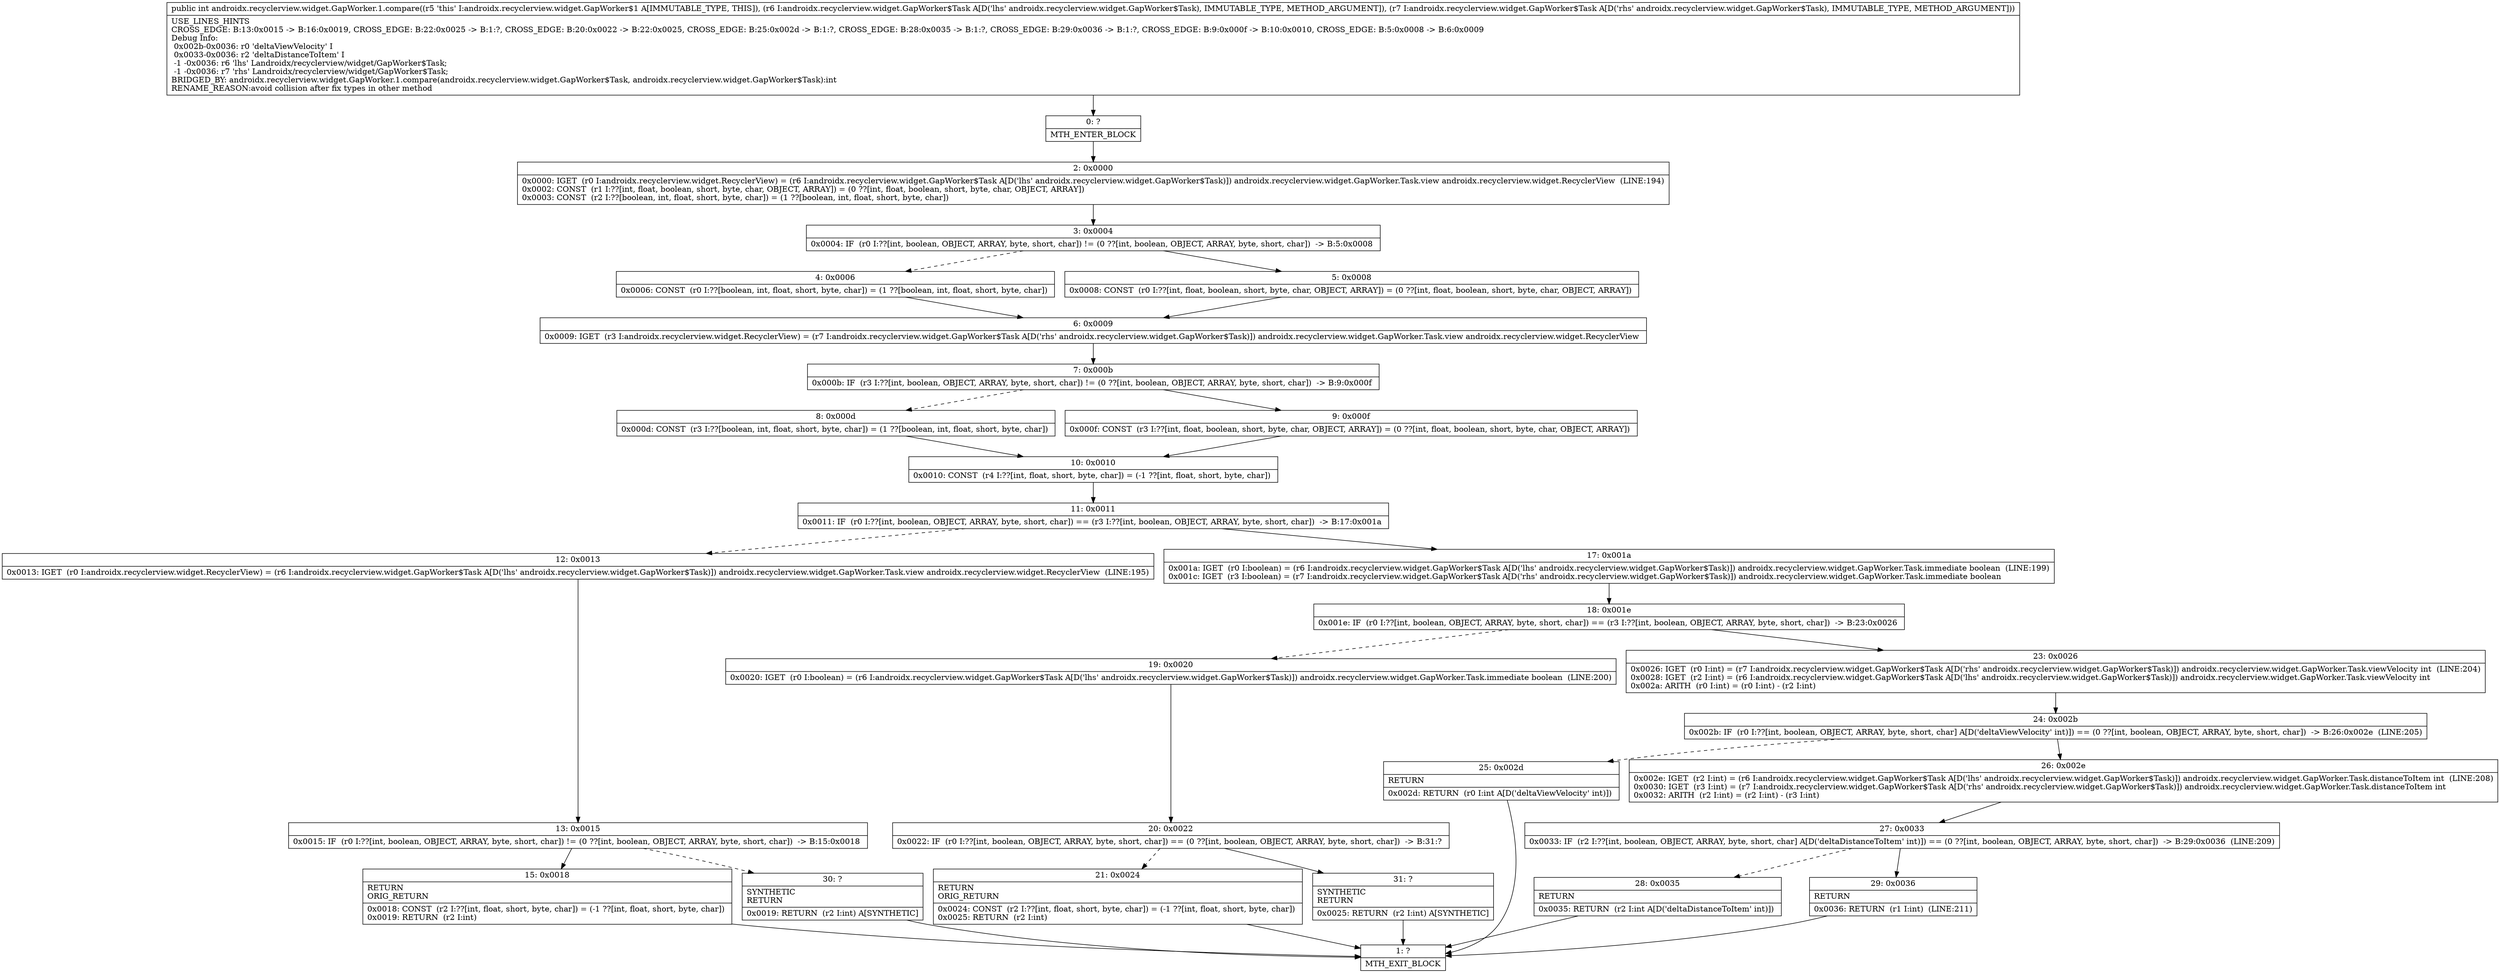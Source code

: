 digraph "CFG forandroidx.recyclerview.widget.GapWorker.1.compare(Landroidx\/recyclerview\/widget\/GapWorker$Task;Landroidx\/recyclerview\/widget\/GapWorker$Task;)I" {
Node_0 [shape=record,label="{0\:\ ?|MTH_ENTER_BLOCK\l}"];
Node_2 [shape=record,label="{2\:\ 0x0000|0x0000: IGET  (r0 I:androidx.recyclerview.widget.RecyclerView) = (r6 I:androidx.recyclerview.widget.GapWorker$Task A[D('lhs' androidx.recyclerview.widget.GapWorker$Task)]) androidx.recyclerview.widget.GapWorker.Task.view androidx.recyclerview.widget.RecyclerView  (LINE:194)\l0x0002: CONST  (r1 I:??[int, float, boolean, short, byte, char, OBJECT, ARRAY]) = (0 ??[int, float, boolean, short, byte, char, OBJECT, ARRAY]) \l0x0003: CONST  (r2 I:??[boolean, int, float, short, byte, char]) = (1 ??[boolean, int, float, short, byte, char]) \l}"];
Node_3 [shape=record,label="{3\:\ 0x0004|0x0004: IF  (r0 I:??[int, boolean, OBJECT, ARRAY, byte, short, char]) != (0 ??[int, boolean, OBJECT, ARRAY, byte, short, char])  \-\> B:5:0x0008 \l}"];
Node_4 [shape=record,label="{4\:\ 0x0006|0x0006: CONST  (r0 I:??[boolean, int, float, short, byte, char]) = (1 ??[boolean, int, float, short, byte, char]) \l}"];
Node_6 [shape=record,label="{6\:\ 0x0009|0x0009: IGET  (r3 I:androidx.recyclerview.widget.RecyclerView) = (r7 I:androidx.recyclerview.widget.GapWorker$Task A[D('rhs' androidx.recyclerview.widget.GapWorker$Task)]) androidx.recyclerview.widget.GapWorker.Task.view androidx.recyclerview.widget.RecyclerView \l}"];
Node_7 [shape=record,label="{7\:\ 0x000b|0x000b: IF  (r3 I:??[int, boolean, OBJECT, ARRAY, byte, short, char]) != (0 ??[int, boolean, OBJECT, ARRAY, byte, short, char])  \-\> B:9:0x000f \l}"];
Node_8 [shape=record,label="{8\:\ 0x000d|0x000d: CONST  (r3 I:??[boolean, int, float, short, byte, char]) = (1 ??[boolean, int, float, short, byte, char]) \l}"];
Node_10 [shape=record,label="{10\:\ 0x0010|0x0010: CONST  (r4 I:??[int, float, short, byte, char]) = (\-1 ??[int, float, short, byte, char]) \l}"];
Node_11 [shape=record,label="{11\:\ 0x0011|0x0011: IF  (r0 I:??[int, boolean, OBJECT, ARRAY, byte, short, char]) == (r3 I:??[int, boolean, OBJECT, ARRAY, byte, short, char])  \-\> B:17:0x001a \l}"];
Node_12 [shape=record,label="{12\:\ 0x0013|0x0013: IGET  (r0 I:androidx.recyclerview.widget.RecyclerView) = (r6 I:androidx.recyclerview.widget.GapWorker$Task A[D('lhs' androidx.recyclerview.widget.GapWorker$Task)]) androidx.recyclerview.widget.GapWorker.Task.view androidx.recyclerview.widget.RecyclerView  (LINE:195)\l}"];
Node_13 [shape=record,label="{13\:\ 0x0015|0x0015: IF  (r0 I:??[int, boolean, OBJECT, ARRAY, byte, short, char]) != (0 ??[int, boolean, OBJECT, ARRAY, byte, short, char])  \-\> B:15:0x0018 \l}"];
Node_15 [shape=record,label="{15\:\ 0x0018|RETURN\lORIG_RETURN\l|0x0018: CONST  (r2 I:??[int, float, short, byte, char]) = (\-1 ??[int, float, short, byte, char]) \l0x0019: RETURN  (r2 I:int) \l}"];
Node_1 [shape=record,label="{1\:\ ?|MTH_EXIT_BLOCK\l}"];
Node_30 [shape=record,label="{30\:\ ?|SYNTHETIC\lRETURN\l|0x0019: RETURN  (r2 I:int) A[SYNTHETIC]\l}"];
Node_17 [shape=record,label="{17\:\ 0x001a|0x001a: IGET  (r0 I:boolean) = (r6 I:androidx.recyclerview.widget.GapWorker$Task A[D('lhs' androidx.recyclerview.widget.GapWorker$Task)]) androidx.recyclerview.widget.GapWorker.Task.immediate boolean  (LINE:199)\l0x001c: IGET  (r3 I:boolean) = (r7 I:androidx.recyclerview.widget.GapWorker$Task A[D('rhs' androidx.recyclerview.widget.GapWorker$Task)]) androidx.recyclerview.widget.GapWorker.Task.immediate boolean \l}"];
Node_18 [shape=record,label="{18\:\ 0x001e|0x001e: IF  (r0 I:??[int, boolean, OBJECT, ARRAY, byte, short, char]) == (r3 I:??[int, boolean, OBJECT, ARRAY, byte, short, char])  \-\> B:23:0x0026 \l}"];
Node_19 [shape=record,label="{19\:\ 0x0020|0x0020: IGET  (r0 I:boolean) = (r6 I:androidx.recyclerview.widget.GapWorker$Task A[D('lhs' androidx.recyclerview.widget.GapWorker$Task)]) androidx.recyclerview.widget.GapWorker.Task.immediate boolean  (LINE:200)\l}"];
Node_20 [shape=record,label="{20\:\ 0x0022|0x0022: IF  (r0 I:??[int, boolean, OBJECT, ARRAY, byte, short, char]) == (0 ??[int, boolean, OBJECT, ARRAY, byte, short, char])  \-\> B:31:? \l}"];
Node_21 [shape=record,label="{21\:\ 0x0024|RETURN\lORIG_RETURN\l|0x0024: CONST  (r2 I:??[int, float, short, byte, char]) = (\-1 ??[int, float, short, byte, char]) \l0x0025: RETURN  (r2 I:int) \l}"];
Node_31 [shape=record,label="{31\:\ ?|SYNTHETIC\lRETURN\l|0x0025: RETURN  (r2 I:int) A[SYNTHETIC]\l}"];
Node_23 [shape=record,label="{23\:\ 0x0026|0x0026: IGET  (r0 I:int) = (r7 I:androidx.recyclerview.widget.GapWorker$Task A[D('rhs' androidx.recyclerview.widget.GapWorker$Task)]) androidx.recyclerview.widget.GapWorker.Task.viewVelocity int  (LINE:204)\l0x0028: IGET  (r2 I:int) = (r6 I:androidx.recyclerview.widget.GapWorker$Task A[D('lhs' androidx.recyclerview.widget.GapWorker$Task)]) androidx.recyclerview.widget.GapWorker.Task.viewVelocity int \l0x002a: ARITH  (r0 I:int) = (r0 I:int) \- (r2 I:int) \l}"];
Node_24 [shape=record,label="{24\:\ 0x002b|0x002b: IF  (r0 I:??[int, boolean, OBJECT, ARRAY, byte, short, char] A[D('deltaViewVelocity' int)]) == (0 ??[int, boolean, OBJECT, ARRAY, byte, short, char])  \-\> B:26:0x002e  (LINE:205)\l}"];
Node_25 [shape=record,label="{25\:\ 0x002d|RETURN\l|0x002d: RETURN  (r0 I:int A[D('deltaViewVelocity' int)]) \l}"];
Node_26 [shape=record,label="{26\:\ 0x002e|0x002e: IGET  (r2 I:int) = (r6 I:androidx.recyclerview.widget.GapWorker$Task A[D('lhs' androidx.recyclerview.widget.GapWorker$Task)]) androidx.recyclerview.widget.GapWorker.Task.distanceToItem int  (LINE:208)\l0x0030: IGET  (r3 I:int) = (r7 I:androidx.recyclerview.widget.GapWorker$Task A[D('rhs' androidx.recyclerview.widget.GapWorker$Task)]) androidx.recyclerview.widget.GapWorker.Task.distanceToItem int \l0x0032: ARITH  (r2 I:int) = (r2 I:int) \- (r3 I:int) \l}"];
Node_27 [shape=record,label="{27\:\ 0x0033|0x0033: IF  (r2 I:??[int, boolean, OBJECT, ARRAY, byte, short, char] A[D('deltaDistanceToItem' int)]) == (0 ??[int, boolean, OBJECT, ARRAY, byte, short, char])  \-\> B:29:0x0036  (LINE:209)\l}"];
Node_28 [shape=record,label="{28\:\ 0x0035|RETURN\l|0x0035: RETURN  (r2 I:int A[D('deltaDistanceToItem' int)]) \l}"];
Node_29 [shape=record,label="{29\:\ 0x0036|RETURN\l|0x0036: RETURN  (r1 I:int)  (LINE:211)\l}"];
Node_9 [shape=record,label="{9\:\ 0x000f|0x000f: CONST  (r3 I:??[int, float, boolean, short, byte, char, OBJECT, ARRAY]) = (0 ??[int, float, boolean, short, byte, char, OBJECT, ARRAY]) \l}"];
Node_5 [shape=record,label="{5\:\ 0x0008|0x0008: CONST  (r0 I:??[int, float, boolean, short, byte, char, OBJECT, ARRAY]) = (0 ??[int, float, boolean, short, byte, char, OBJECT, ARRAY]) \l}"];
MethodNode[shape=record,label="{public int androidx.recyclerview.widget.GapWorker.1.compare((r5 'this' I:androidx.recyclerview.widget.GapWorker$1 A[IMMUTABLE_TYPE, THIS]), (r6 I:androidx.recyclerview.widget.GapWorker$Task A[D('lhs' androidx.recyclerview.widget.GapWorker$Task), IMMUTABLE_TYPE, METHOD_ARGUMENT]), (r7 I:androidx.recyclerview.widget.GapWorker$Task A[D('rhs' androidx.recyclerview.widget.GapWorker$Task), IMMUTABLE_TYPE, METHOD_ARGUMENT]))  | USE_LINES_HINTS\lCROSS_EDGE: B:13:0x0015 \-\> B:16:0x0019, CROSS_EDGE: B:22:0x0025 \-\> B:1:?, CROSS_EDGE: B:20:0x0022 \-\> B:22:0x0025, CROSS_EDGE: B:25:0x002d \-\> B:1:?, CROSS_EDGE: B:28:0x0035 \-\> B:1:?, CROSS_EDGE: B:29:0x0036 \-\> B:1:?, CROSS_EDGE: B:9:0x000f \-\> B:10:0x0010, CROSS_EDGE: B:5:0x0008 \-\> B:6:0x0009\lDebug Info:\l  0x002b\-0x0036: r0 'deltaViewVelocity' I\l  0x0033\-0x0036: r2 'deltaDistanceToItem' I\l  \-1 \-0x0036: r6 'lhs' Landroidx\/recyclerview\/widget\/GapWorker$Task;\l  \-1 \-0x0036: r7 'rhs' Landroidx\/recyclerview\/widget\/GapWorker$Task;\lBRIDGED_BY: androidx.recyclerview.widget.GapWorker.1.compare(androidx.recyclerview.widget.GapWorker$Task, androidx.recyclerview.widget.GapWorker$Task):int\lRENAME_REASON:avoid collision after fix types in other method\l}"];
MethodNode -> Node_0;Node_0 -> Node_2;
Node_2 -> Node_3;
Node_3 -> Node_4[style=dashed];
Node_3 -> Node_5;
Node_4 -> Node_6;
Node_6 -> Node_7;
Node_7 -> Node_8[style=dashed];
Node_7 -> Node_9;
Node_8 -> Node_10;
Node_10 -> Node_11;
Node_11 -> Node_12[style=dashed];
Node_11 -> Node_17;
Node_12 -> Node_13;
Node_13 -> Node_15;
Node_13 -> Node_30[style=dashed];
Node_15 -> Node_1;
Node_30 -> Node_1;
Node_17 -> Node_18;
Node_18 -> Node_19[style=dashed];
Node_18 -> Node_23;
Node_19 -> Node_20;
Node_20 -> Node_21[style=dashed];
Node_20 -> Node_31;
Node_21 -> Node_1;
Node_31 -> Node_1;
Node_23 -> Node_24;
Node_24 -> Node_25[style=dashed];
Node_24 -> Node_26;
Node_25 -> Node_1;
Node_26 -> Node_27;
Node_27 -> Node_28[style=dashed];
Node_27 -> Node_29;
Node_28 -> Node_1;
Node_29 -> Node_1;
Node_9 -> Node_10;
Node_5 -> Node_6;
}

